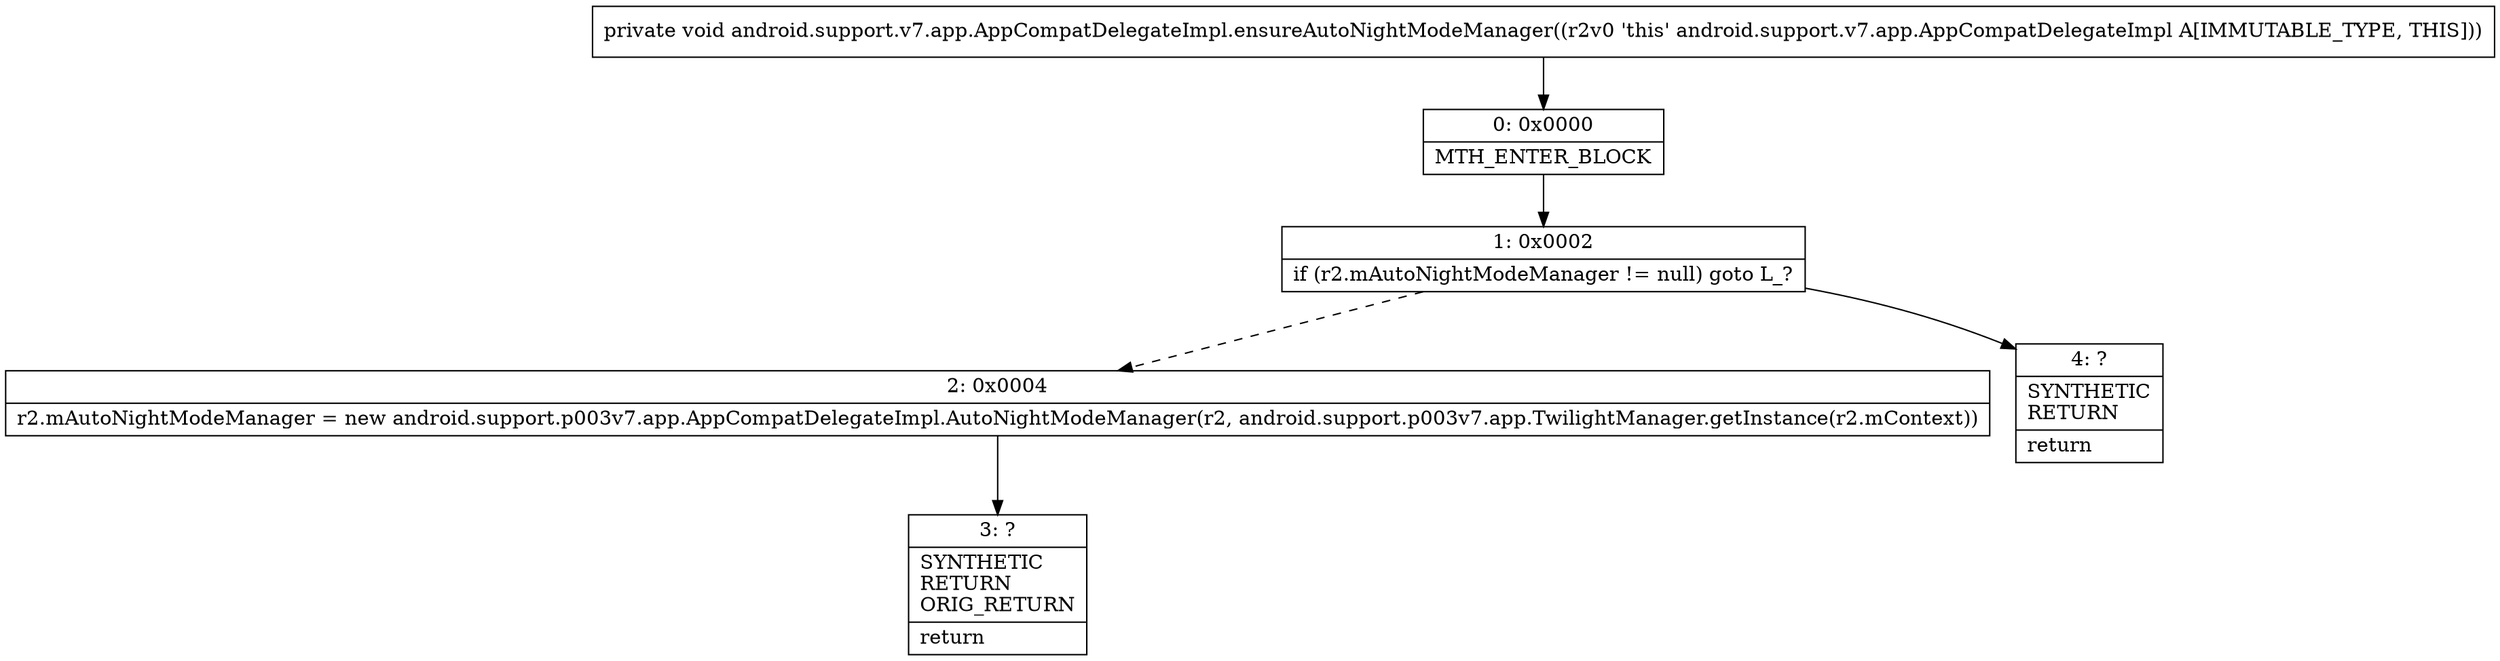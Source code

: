 digraph "CFG forandroid.support.v7.app.AppCompatDelegateImpl.ensureAutoNightModeManager()V" {
Node_0 [shape=record,label="{0\:\ 0x0000|MTH_ENTER_BLOCK\l}"];
Node_1 [shape=record,label="{1\:\ 0x0002|if (r2.mAutoNightModeManager != null) goto L_?\l}"];
Node_2 [shape=record,label="{2\:\ 0x0004|r2.mAutoNightModeManager = new android.support.p003v7.app.AppCompatDelegateImpl.AutoNightModeManager(r2, android.support.p003v7.app.TwilightManager.getInstance(r2.mContext))\l}"];
Node_3 [shape=record,label="{3\:\ ?|SYNTHETIC\lRETURN\lORIG_RETURN\l|return\l}"];
Node_4 [shape=record,label="{4\:\ ?|SYNTHETIC\lRETURN\l|return\l}"];
MethodNode[shape=record,label="{private void android.support.v7.app.AppCompatDelegateImpl.ensureAutoNightModeManager((r2v0 'this' android.support.v7.app.AppCompatDelegateImpl A[IMMUTABLE_TYPE, THIS])) }"];
MethodNode -> Node_0;
Node_0 -> Node_1;
Node_1 -> Node_2[style=dashed];
Node_1 -> Node_4;
Node_2 -> Node_3;
}

